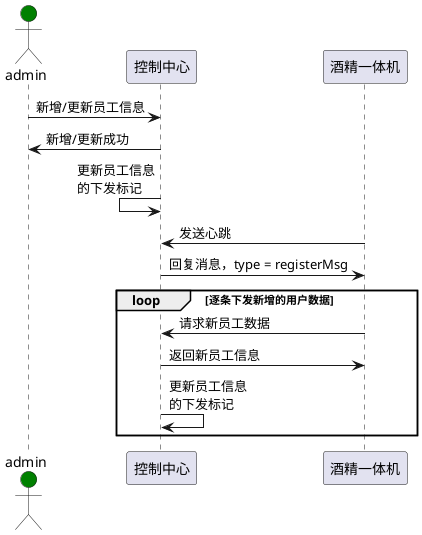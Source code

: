 @startuml
actor admin #green
participant 控制中心 as cc
participant 酒精一体机 as ad

admin -> cc: 新增/更新员工信息
admin <- cc: 新增/更新成功

cc <- cc: 更新员工信息\n的下发标记

ad -> cc: 发送心跳
ad <- cc: 回复消息，type = registerMsg

loop 逐条下发新增的用户数据
   ad -> cc: 请求新员工数据
   ad <- cc: 返回新员工信息
   cc -> cc: 更新员工信息\n的下发标记
end

@enduml